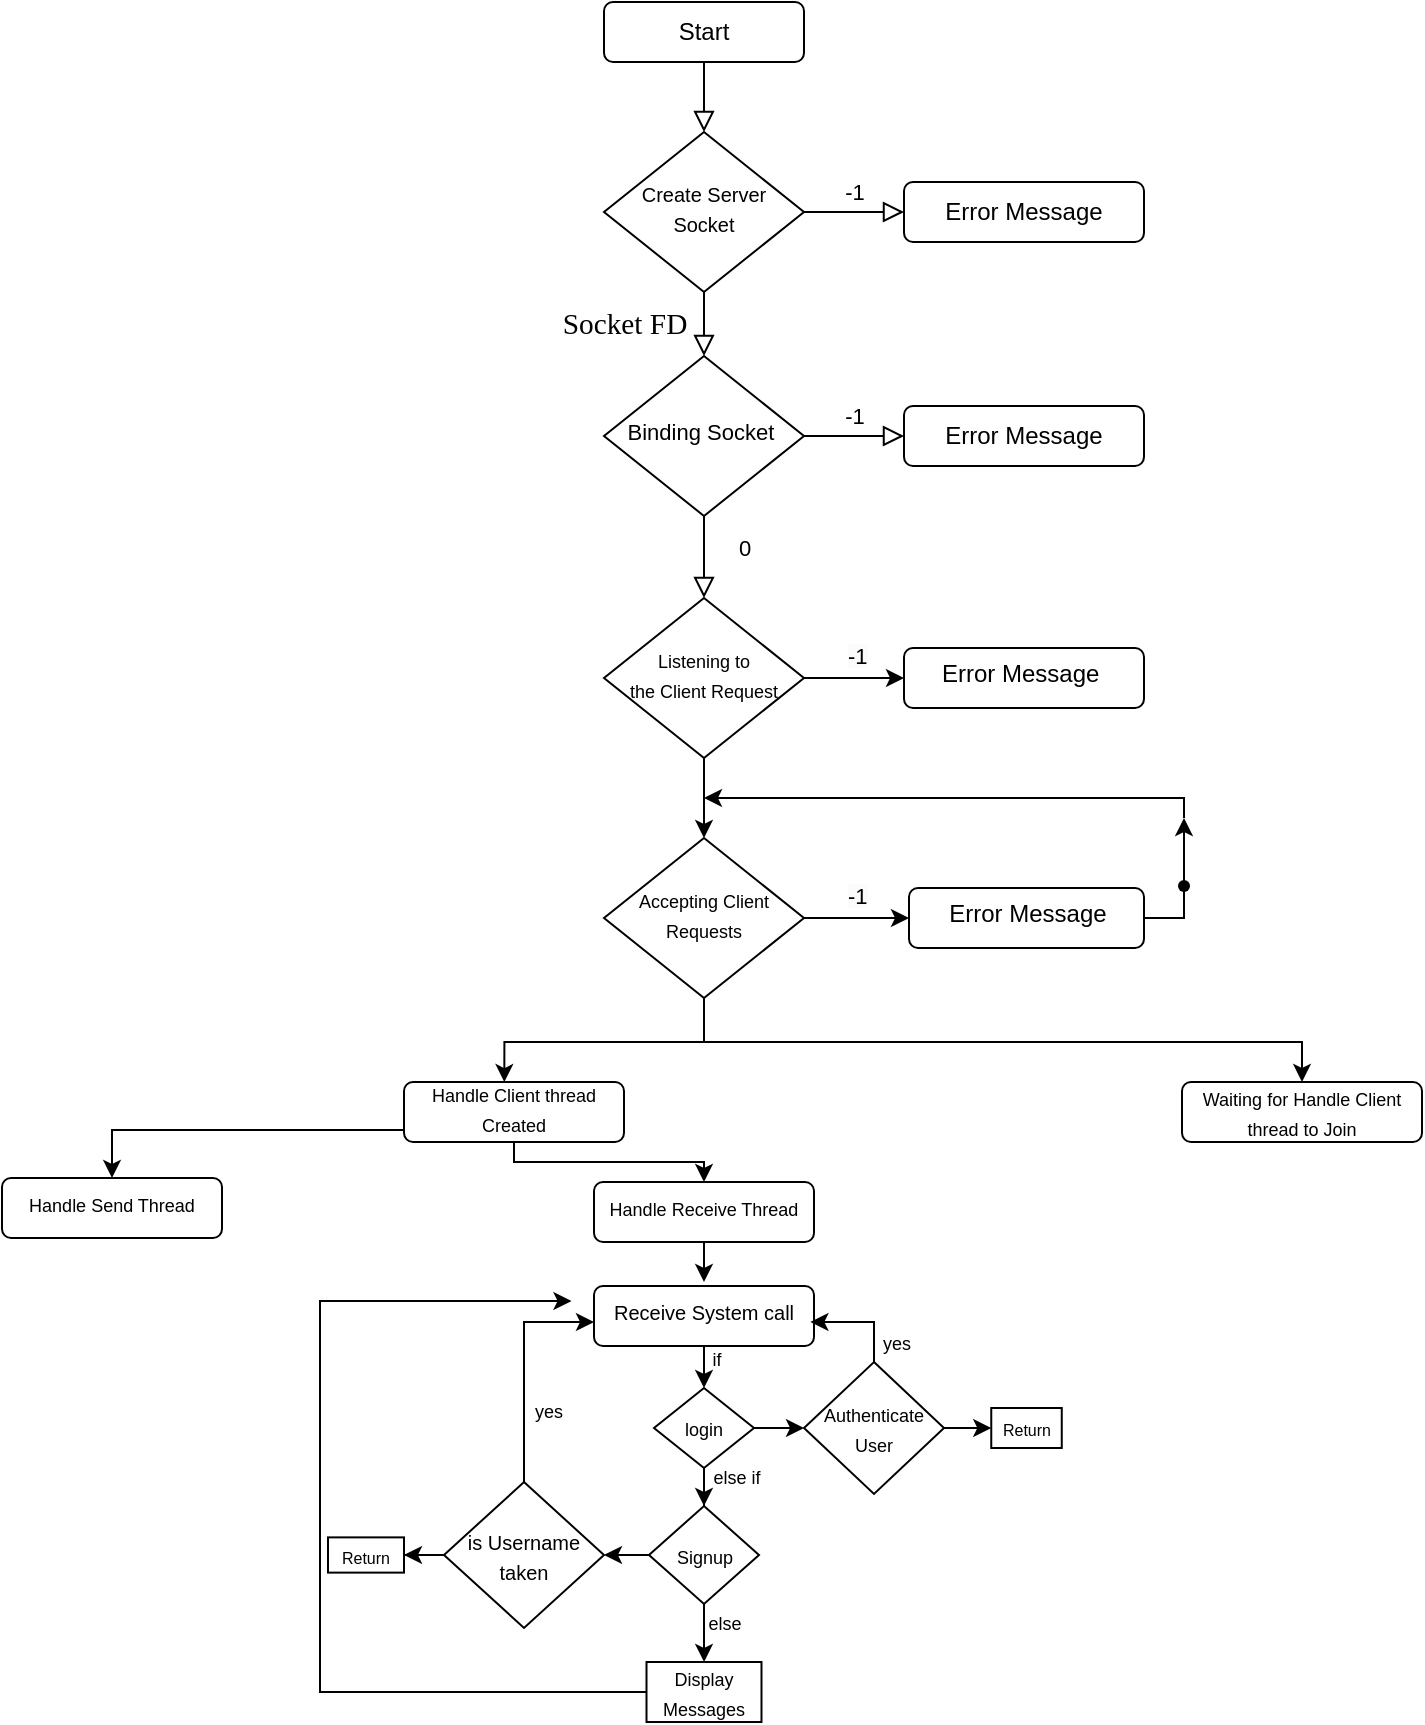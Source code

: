 <mxfile version="22.0.4" type="github">
  <diagram id="C5RBs43oDa-KdzZeNtuy" name="Page-1">
    <mxGraphModel dx="224" dy="140" grid="1" gridSize="10" guides="1" tooltips="1" connect="1" arrows="1" fold="1" page="1" pageScale="1" pageWidth="827" pageHeight="1169" math="0" shadow="0">
      <root>
        <mxCell id="WIyWlLk6GJQsqaUBKTNV-0" />
        <mxCell id="WIyWlLk6GJQsqaUBKTNV-1" parent="WIyWlLk6GJQsqaUBKTNV-0" />
        <mxCell id="WIyWlLk6GJQsqaUBKTNV-2" value="" style="rounded=0;html=1;jettySize=auto;orthogonalLoop=1;fontSize=11;endArrow=block;endFill=0;endSize=8;strokeWidth=1;shadow=0;labelBackgroundColor=none;edgeStyle=orthogonalEdgeStyle;" parent="WIyWlLk6GJQsqaUBKTNV-1" source="WIyWlLk6GJQsqaUBKTNV-3" target="WIyWlLk6GJQsqaUBKTNV-6" edge="1">
          <mxGeometry relative="1" as="geometry" />
        </mxCell>
        <mxCell id="WIyWlLk6GJQsqaUBKTNV-3" value="Start" style="rounded=1;whiteSpace=wrap;html=1;fontSize=12;glass=0;strokeWidth=1;shadow=0;" parent="WIyWlLk6GJQsqaUBKTNV-1" vertex="1">
          <mxGeometry x="331" y="2" width="100" height="30" as="geometry" />
        </mxCell>
        <mxCell id="WIyWlLk6GJQsqaUBKTNV-4" value="&lt;p style=&quot;margin:0in;font-family:Calibri;font-size:11.0pt&quot;&gt;Socket FD&lt;/p&gt;" style="rounded=0;html=1;jettySize=auto;orthogonalLoop=1;fontSize=11;endArrow=block;endFill=0;endSize=8;strokeWidth=1;shadow=0;labelBackgroundColor=none;edgeStyle=orthogonalEdgeStyle;" parent="WIyWlLk6GJQsqaUBKTNV-1" source="WIyWlLk6GJQsqaUBKTNV-6" target="WIyWlLk6GJQsqaUBKTNV-10" edge="1">
          <mxGeometry y="40" relative="1" as="geometry">
            <mxPoint as="offset" />
          </mxGeometry>
        </mxCell>
        <mxCell id="WIyWlLk6GJQsqaUBKTNV-5" value="-1" style="edgeStyle=orthogonalEdgeStyle;rounded=0;html=1;jettySize=auto;orthogonalLoop=1;fontSize=11;endArrow=block;endFill=0;endSize=8;strokeWidth=1;shadow=0;labelBackgroundColor=none;" parent="WIyWlLk6GJQsqaUBKTNV-1" source="WIyWlLk6GJQsqaUBKTNV-6" target="WIyWlLk6GJQsqaUBKTNV-7" edge="1">
          <mxGeometry y="10" relative="1" as="geometry">
            <mxPoint as="offset" />
          </mxGeometry>
        </mxCell>
        <mxCell id="WIyWlLk6GJQsqaUBKTNV-6" value="&lt;font style=&quot;font-size: 10px;&quot;&gt;Create Server Socket&lt;/font&gt;" style="rhombus;whiteSpace=wrap;html=1;shadow=0;fontFamily=Helvetica;fontSize=12;align=center;strokeWidth=1;spacing=6;spacingTop=-4;" parent="WIyWlLk6GJQsqaUBKTNV-1" vertex="1">
          <mxGeometry x="331" y="67" width="100" height="80" as="geometry" />
        </mxCell>
        <mxCell id="WIyWlLk6GJQsqaUBKTNV-7" value="Error Message" style="rounded=1;whiteSpace=wrap;html=1;fontSize=12;glass=0;strokeWidth=1;shadow=0;" parent="WIyWlLk6GJQsqaUBKTNV-1" vertex="1">
          <mxGeometry x="481" y="92" width="120" height="30" as="geometry" />
        </mxCell>
        <mxCell id="WIyWlLk6GJQsqaUBKTNV-8" value="0" style="rounded=0;html=1;jettySize=auto;orthogonalLoop=1;fontSize=11;endArrow=block;endFill=0;endSize=8;strokeWidth=1;shadow=0;labelBackgroundColor=none;edgeStyle=orthogonalEdgeStyle;entryX=0.5;entryY=0;entryDx=0;entryDy=0;" parent="WIyWlLk6GJQsqaUBKTNV-1" source="WIyWlLk6GJQsqaUBKTNV-10" target="n1alUwQBTvNdXAod-HOT-1" edge="1">
          <mxGeometry x="-0.24" y="20" relative="1" as="geometry">
            <mxPoint as="offset" />
            <mxPoint x="381" y="319" as="targetPoint" />
          </mxGeometry>
        </mxCell>
        <mxCell id="WIyWlLk6GJQsqaUBKTNV-9" value="-1" style="edgeStyle=orthogonalEdgeStyle;rounded=0;html=1;jettySize=auto;orthogonalLoop=1;fontSize=11;endArrow=block;endFill=0;endSize=8;strokeWidth=1;shadow=0;labelBackgroundColor=none;" parent="WIyWlLk6GJQsqaUBKTNV-1" source="WIyWlLk6GJQsqaUBKTNV-10" target="WIyWlLk6GJQsqaUBKTNV-12" edge="1">
          <mxGeometry x="-0.007" y="10" relative="1" as="geometry">
            <mxPoint as="offset" />
          </mxGeometry>
        </mxCell>
        <mxCell id="WIyWlLk6GJQsqaUBKTNV-10" value="&lt;font style=&quot;font-size: 11px;&quot;&gt;Binding Socket&amp;nbsp;&lt;/font&gt;" style="rhombus;whiteSpace=wrap;html=1;shadow=0;fontFamily=Helvetica;fontSize=12;align=center;strokeWidth=1;spacing=6;spacingTop=-4;" parent="WIyWlLk6GJQsqaUBKTNV-1" vertex="1">
          <mxGeometry x="331" y="179" width="100" height="80" as="geometry" />
        </mxCell>
        <mxCell id="WIyWlLk6GJQsqaUBKTNV-12" value="Error Message" style="rounded=1;whiteSpace=wrap;html=1;fontSize=12;glass=0;strokeWidth=1;shadow=0;" parent="WIyWlLk6GJQsqaUBKTNV-1" vertex="1">
          <mxGeometry x="481" y="204" width="120" height="30" as="geometry" />
        </mxCell>
        <mxCell id="n1alUwQBTvNdXAod-HOT-6" value="" style="edgeStyle=orthogonalEdgeStyle;rounded=0;orthogonalLoop=1;jettySize=auto;html=1;exitX=1;exitY=0.5;exitDx=0;exitDy=0;" edge="1" parent="WIyWlLk6GJQsqaUBKTNV-1" source="n1alUwQBTvNdXAod-HOT-1" target="n1alUwQBTvNdXAod-HOT-5">
          <mxGeometry relative="1" as="geometry">
            <mxPoint x="441" y="340" as="sourcePoint" />
          </mxGeometry>
        </mxCell>
        <mxCell id="n1alUwQBTvNdXAod-HOT-9" value="" style="edgeStyle=orthogonalEdgeStyle;rounded=0;orthogonalLoop=1;jettySize=auto;html=1;exitX=0.5;exitY=1;exitDx=0;exitDy=0;" edge="1" parent="WIyWlLk6GJQsqaUBKTNV-1" source="n1alUwQBTvNdXAod-HOT-1" target="n1alUwQBTvNdXAod-HOT-8">
          <mxGeometry relative="1" as="geometry">
            <mxPoint x="361" y="400" as="sourcePoint" />
          </mxGeometry>
        </mxCell>
        <mxCell id="n1alUwQBTvNdXAod-HOT-1" value="&lt;font style=&quot;font-size: 9px;&quot;&gt;Listening to &lt;br&gt;the Client Request&lt;/font&gt;" style="rhombus;whiteSpace=wrap;html=1;shadow=0;fontFamily=Helvetica;fontSize=12;align=center;strokeWidth=1;spacing=6;spacingTop=-4;" vertex="1" parent="WIyWlLk6GJQsqaUBKTNV-1">
          <mxGeometry x="331" y="300" width="100" height="80" as="geometry" />
        </mxCell>
        <mxCell id="n1alUwQBTvNdXAod-HOT-5" value="Error Message&amp;nbsp;" style="rounded=1;whiteSpace=wrap;html=1;shadow=0;strokeWidth=1;spacing=6;spacingTop=-4;" vertex="1" parent="WIyWlLk6GJQsqaUBKTNV-1">
          <mxGeometry x="481" y="325" width="120" height="30" as="geometry" />
        </mxCell>
        <mxCell id="n1alUwQBTvNdXAod-HOT-12" value="" style="edgeStyle=orthogonalEdgeStyle;rounded=0;orthogonalLoop=1;jettySize=auto;html=1;" edge="1" parent="WIyWlLk6GJQsqaUBKTNV-1" source="n1alUwQBTvNdXAod-HOT-8" target="n1alUwQBTvNdXAod-HOT-11">
          <mxGeometry relative="1" as="geometry" />
        </mxCell>
        <mxCell id="n1alUwQBTvNdXAod-HOT-20" value="" style="edgeStyle=orthogonalEdgeStyle;rounded=0;orthogonalLoop=1;jettySize=auto;html=1;entryX=0.456;entryY=0.001;entryDx=0;entryDy=0;entryPerimeter=0;" edge="1" parent="WIyWlLk6GJQsqaUBKTNV-1" target="n1alUwQBTvNdXAod-HOT-19">
          <mxGeometry relative="1" as="geometry">
            <mxPoint x="381" y="475" as="sourcePoint" />
            <mxPoint x="281" y="542" as="targetPoint" />
            <Array as="points">
              <mxPoint x="381" y="522" />
              <mxPoint x="281" y="522" />
            </Array>
          </mxGeometry>
        </mxCell>
        <mxCell id="n1alUwQBTvNdXAod-HOT-22" style="edgeStyle=orthogonalEdgeStyle;rounded=0;orthogonalLoop=1;jettySize=auto;html=1;exitX=0.5;exitY=1;exitDx=0;exitDy=0;entryX=0.5;entryY=0;entryDx=0;entryDy=0;" edge="1" parent="WIyWlLk6GJQsqaUBKTNV-1" source="n1alUwQBTvNdXAod-HOT-8" target="n1alUwQBTvNdXAod-HOT-24">
          <mxGeometry relative="1" as="geometry">
            <mxPoint x="591" y="684" as="targetPoint" />
            <mxPoint x="381" y="552" as="sourcePoint" />
            <Array as="points">
              <mxPoint x="381" y="522" />
              <mxPoint x="680" y="522" />
            </Array>
          </mxGeometry>
        </mxCell>
        <mxCell id="n1alUwQBTvNdXAod-HOT-8" value="&lt;font style=&quot;font-size: 9px;&quot;&gt;Accepting Client Requests&lt;/font&gt;" style="rhombus;whiteSpace=wrap;html=1;shadow=0;fontFamily=Helvetica;fontSize=12;align=center;strokeWidth=1;spacing=6;spacingTop=-4;" vertex="1" parent="WIyWlLk6GJQsqaUBKTNV-1">
          <mxGeometry x="331" y="420" width="100" height="80" as="geometry" />
        </mxCell>
        <mxCell id="n1alUwQBTvNdXAod-HOT-10" value="&lt;span style=&quot;color: rgb(0, 0, 0); font-family: Helvetica; font-size: 11px; font-style: normal; font-variant-ligatures: normal; font-variant-caps: normal; font-weight: 400; letter-spacing: normal; orphans: 2; text-align: center; text-indent: 0px; text-transform: none; widows: 2; word-spacing: 0px; -webkit-text-stroke-width: 0px; background-color: rgb(251, 251, 251); text-decoration-thickness: initial; text-decoration-style: initial; text-decoration-color: initial; float: none; display: inline !important;&quot;&gt;-1&lt;/span&gt;" style="text;whiteSpace=wrap;html=1;" vertex="1" parent="WIyWlLk6GJQsqaUBKTNV-1">
          <mxGeometry x="451" y="315" width="40" height="40" as="geometry" />
        </mxCell>
        <mxCell id="n1alUwQBTvNdXAod-HOT-17" value="" style="edgeStyle=orthogonalEdgeStyle;rounded=0;orthogonalLoop=1;jettySize=auto;html=1;" edge="1" parent="WIyWlLk6GJQsqaUBKTNV-1" source="n1alUwQBTvNdXAod-HOT-11">
          <mxGeometry relative="1" as="geometry">
            <mxPoint x="621" y="410" as="targetPoint" />
            <Array as="points">
              <mxPoint x="621" y="460" />
              <mxPoint x="621" y="410" />
            </Array>
          </mxGeometry>
        </mxCell>
        <mxCell id="n1alUwQBTvNdXAod-HOT-11" value="Error Message" style="rounded=1;whiteSpace=wrap;html=1;shadow=0;strokeWidth=1;spacing=6;spacingTop=-4;" vertex="1" parent="WIyWlLk6GJQsqaUBKTNV-1">
          <mxGeometry x="483.5" y="445" width="117.5" height="30" as="geometry" />
        </mxCell>
        <mxCell id="n1alUwQBTvNdXAod-HOT-13" value="&lt;span style=&quot;color: rgb(0, 0, 0); font-family: Helvetica; font-size: 11px; font-style: normal; font-variant-ligatures: normal; font-variant-caps: normal; font-weight: 400; letter-spacing: normal; orphans: 2; text-align: center; text-indent: 0px; text-transform: none; widows: 2; word-spacing: 0px; -webkit-text-stroke-width: 0px; background-color: rgb(251, 251, 251); text-decoration-thickness: initial; text-decoration-style: initial; text-decoration-color: initial; float: none; display: inline !important;&quot;&gt;-1&lt;/span&gt;" style="text;whiteSpace=wrap;html=1;" vertex="1" parent="WIyWlLk6GJQsqaUBKTNV-1">
          <mxGeometry x="451" y="435" width="40" height="40" as="geometry" />
        </mxCell>
        <mxCell id="n1alUwQBTvNdXAod-HOT-18" value="" style="edgeStyle=orthogonalEdgeStyle;rounded=0;orthogonalLoop=1;jettySize=auto;html=1;" edge="1" parent="WIyWlLk6GJQsqaUBKTNV-1">
          <mxGeometry relative="1" as="geometry">
            <mxPoint x="621" y="410" as="sourcePoint" />
            <mxPoint x="381" y="400" as="targetPoint" />
            <Array as="points">
              <mxPoint x="621" y="400" />
            </Array>
          </mxGeometry>
        </mxCell>
        <mxCell id="n1alUwQBTvNdXAod-HOT-16" value="" style="shape=waypoint;sketch=0;size=6;pointerEvents=1;points=[];fillColor=default;resizable=0;rotatable=0;perimeter=centerPerimeter;snapToPoint=1;rounded=1;shadow=0;strokeWidth=1;spacing=6;spacingTop=-4;" vertex="1" parent="WIyWlLk6GJQsqaUBKTNV-1">
          <mxGeometry x="611" y="434" width="20" height="20" as="geometry" />
        </mxCell>
        <mxCell id="n1alUwQBTvNdXAod-HOT-26" value="" style="edgeStyle=orthogonalEdgeStyle;rounded=0;orthogonalLoop=1;jettySize=auto;html=1;entryX=0.5;entryY=0;entryDx=0;entryDy=0;" edge="1" parent="WIyWlLk6GJQsqaUBKTNV-1" target="n1alUwQBTvNdXAod-HOT-25">
          <mxGeometry relative="1" as="geometry">
            <mxPoint x="283" y="556" as="sourcePoint" />
            <mxPoint x="64.5" y="611" as="targetPoint" />
            <Array as="points">
              <mxPoint x="283" y="566" />
              <mxPoint x="85" y="566" />
            </Array>
          </mxGeometry>
        </mxCell>
        <mxCell id="n1alUwQBTvNdXAod-HOT-45" value="" style="edgeStyle=orthogonalEdgeStyle;rounded=0;orthogonalLoop=1;jettySize=auto;html=1;exitX=0.5;exitY=1;exitDx=0;exitDy=0;entryX=0.5;entryY=0;entryDx=0;entryDy=0;" edge="1" parent="WIyWlLk6GJQsqaUBKTNV-1" source="n1alUwQBTvNdXAod-HOT-19" target="n1alUwQBTvNdXAod-HOT-38">
          <mxGeometry relative="1" as="geometry">
            <mxPoint x="271" y="632" as="sourcePoint" />
            <mxPoint x="381" y="582" as="targetPoint" />
            <Array as="points">
              <mxPoint x="286" y="582" />
              <mxPoint x="381" y="582" />
            </Array>
          </mxGeometry>
        </mxCell>
        <mxCell id="n1alUwQBTvNdXAod-HOT-19" value="&lt;font style=&quot;font-size: 9px;&quot;&gt;Handle Client thread Created&lt;/font&gt;" style="rounded=1;whiteSpace=wrap;html=1;shadow=0;strokeWidth=1;spacing=6;spacingTop=-4;" vertex="1" parent="WIyWlLk6GJQsqaUBKTNV-1">
          <mxGeometry x="231" y="542" width="110" height="30" as="geometry" />
        </mxCell>
        <mxCell id="n1alUwQBTvNdXAod-HOT-24" value="&lt;font style=&quot;font-size: 9px;&quot;&gt;Waiting for Handle Client thread to Join&lt;/font&gt;" style="rounded=1;whiteSpace=wrap;html=1;" vertex="1" parent="WIyWlLk6GJQsqaUBKTNV-1">
          <mxGeometry x="620" y="542" width="120" height="30" as="geometry" />
        </mxCell>
        <mxCell id="n1alUwQBTvNdXAod-HOT-25" value="&lt;font style=&quot;font-size: 9px;&quot;&gt;Handle Send Thread&lt;/font&gt;" style="rounded=1;whiteSpace=wrap;html=1;shadow=0;strokeWidth=1;spacing=6;spacingTop=-4;" vertex="1" parent="WIyWlLk6GJQsqaUBKTNV-1">
          <mxGeometry x="30" y="590" width="110" height="30" as="geometry" />
        </mxCell>
        <mxCell id="n1alUwQBTvNdXAod-HOT-33" value="" style="edgeStyle=orthogonalEdgeStyle;rounded=0;orthogonalLoop=1;jettySize=auto;html=1;" edge="1" parent="WIyWlLk6GJQsqaUBKTNV-1" source="n1alUwQBTvNdXAod-HOT-28" target="n1alUwQBTvNdXAod-HOT-31">
          <mxGeometry relative="1" as="geometry" />
        </mxCell>
        <mxCell id="n1alUwQBTvNdXAod-HOT-28" value="&lt;font size=&quot;1&quot;&gt;Receive System call&lt;/font&gt;" style="rounded=1;whiteSpace=wrap;html=1;shadow=0;strokeWidth=1;spacing=6;spacingTop=-4;" vertex="1" parent="WIyWlLk6GJQsqaUBKTNV-1">
          <mxGeometry x="326" y="644" width="110" height="30" as="geometry" />
        </mxCell>
        <mxCell id="n1alUwQBTvNdXAod-HOT-37" value="" style="edgeStyle=orthogonalEdgeStyle;rounded=0;orthogonalLoop=1;jettySize=auto;html=1;" edge="1" parent="WIyWlLk6GJQsqaUBKTNV-1" source="n1alUwQBTvNdXAod-HOT-31" target="n1alUwQBTvNdXAod-HOT-36">
          <mxGeometry relative="1" as="geometry" />
        </mxCell>
        <mxCell id="n1alUwQBTvNdXAod-HOT-53" value="" style="edgeStyle=orthogonalEdgeStyle;rounded=0;orthogonalLoop=1;jettySize=auto;html=1;" edge="1" parent="WIyWlLk6GJQsqaUBKTNV-1" source="n1alUwQBTvNdXAod-HOT-31" target="n1alUwQBTvNdXAod-HOT-52">
          <mxGeometry relative="1" as="geometry" />
        </mxCell>
        <mxCell id="n1alUwQBTvNdXAod-HOT-31" value="&lt;font style=&quot;font-size: 9px;&quot;&gt;login&lt;/font&gt;" style="rhombus;whiteSpace=wrap;html=1;" vertex="1" parent="WIyWlLk6GJQsqaUBKTNV-1">
          <mxGeometry x="356" y="695" width="50" height="40" as="geometry" />
        </mxCell>
        <mxCell id="n1alUwQBTvNdXAod-HOT-34" value="&lt;font style=&quot;font-size: 9px;&quot;&gt;if&lt;/font&gt;" style="text;html=1;align=center;verticalAlign=middle;resizable=0;points=[];autosize=1;strokeColor=none;fillColor=none;" vertex="1" parent="WIyWlLk6GJQsqaUBKTNV-1">
          <mxGeometry x="372" y="665" width="30" height="30" as="geometry" />
        </mxCell>
        <mxCell id="n1alUwQBTvNdXAod-HOT-50" value="" style="edgeStyle=orthogonalEdgeStyle;rounded=0;orthogonalLoop=1;jettySize=auto;html=1;" edge="1" parent="WIyWlLk6GJQsqaUBKTNV-1" source="n1alUwQBTvNdXAod-HOT-36" target="n1alUwQBTvNdXAod-HOT-49">
          <mxGeometry relative="1" as="geometry" />
        </mxCell>
        <mxCell id="n1alUwQBTvNdXAod-HOT-59" value="" style="edgeStyle=orthogonalEdgeStyle;rounded=0;orthogonalLoop=1;jettySize=auto;html=1;" edge="1" parent="WIyWlLk6GJQsqaUBKTNV-1" source="n1alUwQBTvNdXAod-HOT-36" target="n1alUwQBTvNdXAod-HOT-58">
          <mxGeometry relative="1" as="geometry" />
        </mxCell>
        <mxCell id="n1alUwQBTvNdXAod-HOT-36" value="&lt;font style=&quot;font-size: 9px;&quot;&gt;Signup&lt;/font&gt;" style="rhombus;whiteSpace=wrap;html=1;" vertex="1" parent="WIyWlLk6GJQsqaUBKTNV-1">
          <mxGeometry x="353.5" y="754" width="55" height="49" as="geometry" />
        </mxCell>
        <mxCell id="n1alUwQBTvNdXAod-HOT-44" value="" style="edgeStyle=orthogonalEdgeStyle;rounded=0;orthogonalLoop=1;jettySize=auto;html=1;" edge="1" parent="WIyWlLk6GJQsqaUBKTNV-1" source="n1alUwQBTvNdXAod-HOT-38">
          <mxGeometry relative="1" as="geometry">
            <mxPoint x="381" y="642" as="targetPoint" />
            <Array as="points">
              <mxPoint x="381" y="642" />
            </Array>
          </mxGeometry>
        </mxCell>
        <mxCell id="n1alUwQBTvNdXAod-HOT-38" value="&lt;font style=&quot;font-size: 9px;&quot;&gt;Handle Receive Thread&lt;/font&gt;" style="rounded=1;whiteSpace=wrap;html=1;shadow=0;strokeWidth=1;spacing=6;spacingTop=-4;" vertex="1" parent="WIyWlLk6GJQsqaUBKTNV-1">
          <mxGeometry x="326" y="592" width="110" height="30" as="geometry" />
        </mxCell>
        <mxCell id="n1alUwQBTvNdXAod-HOT-47" value="&lt;font style=&quot;font-size: 9px;&quot;&gt;else if&lt;/font&gt;" style="text;html=1;align=center;verticalAlign=middle;resizable=0;points=[];autosize=1;strokeColor=none;fillColor=none;" vertex="1" parent="WIyWlLk6GJQsqaUBKTNV-1">
          <mxGeometry x="372" y="724" width="50" height="30" as="geometry" />
        </mxCell>
        <mxCell id="n1alUwQBTvNdXAod-HOT-64" value="" style="edgeStyle=orthogonalEdgeStyle;rounded=0;orthogonalLoop=1;jettySize=auto;html=1;entryX=0;entryY=0.25;entryDx=0;entryDy=0;exitX=0;exitY=0.5;exitDx=0;exitDy=0;" edge="1" parent="WIyWlLk6GJQsqaUBKTNV-1" source="n1alUwQBTvNdXAod-HOT-49">
          <mxGeometry relative="1" as="geometry">
            <mxPoint x="341" y="847.022" as="sourcePoint" />
            <mxPoint x="314.75" y="651.5" as="targetPoint" />
            <Array as="points">
              <mxPoint x="189" y="847" />
              <mxPoint x="189" y="652" />
            </Array>
          </mxGeometry>
        </mxCell>
        <mxCell id="n1alUwQBTvNdXAod-HOT-49" value="&lt;font style=&quot;font-size: 9px;&quot;&gt;Display Messages&lt;/font&gt;" style="rounded=0;whiteSpace=wrap;html=1;" vertex="1" parent="WIyWlLk6GJQsqaUBKTNV-1">
          <mxGeometry x="352.25" y="832" width="57.5" height="30" as="geometry" />
        </mxCell>
        <mxCell id="n1alUwQBTvNdXAod-HOT-51" value="&lt;font style=&quot;font-size: 9px;&quot;&gt;else&lt;/font&gt;" style="text;html=1;align=center;verticalAlign=middle;resizable=0;points=[];autosize=1;strokeColor=none;fillColor=none;" vertex="1" parent="WIyWlLk6GJQsqaUBKTNV-1">
          <mxGeometry x="371" y="797" width="40" height="30" as="geometry" />
        </mxCell>
        <mxCell id="n1alUwQBTvNdXAod-HOT-55" value="" style="edgeStyle=orthogonalEdgeStyle;rounded=0;orthogonalLoop=1;jettySize=auto;html=1;entryX=0.984;entryY=0.633;entryDx=0;entryDy=0;entryPerimeter=0;" edge="1" parent="WIyWlLk6GJQsqaUBKTNV-1" source="n1alUwQBTvNdXAod-HOT-52" target="n1alUwQBTvNdXAod-HOT-28">
          <mxGeometry relative="1" as="geometry">
            <mxPoint x="441" y="662" as="targetPoint" />
            <Array as="points">
              <mxPoint x="466" y="662" />
              <mxPoint x="434" y="662" />
            </Array>
          </mxGeometry>
        </mxCell>
        <mxCell id="n1alUwQBTvNdXAod-HOT-57" value="" style="edgeStyle=orthogonalEdgeStyle;rounded=0;orthogonalLoop=1;jettySize=auto;html=1;" edge="1" parent="WIyWlLk6GJQsqaUBKTNV-1" source="n1alUwQBTvNdXAod-HOT-52" target="n1alUwQBTvNdXAod-HOT-56">
          <mxGeometry relative="1" as="geometry" />
        </mxCell>
        <mxCell id="n1alUwQBTvNdXAod-HOT-52" value="&lt;p style=&quot;line-height: 100%;&quot;&gt;&lt;/p&gt;&lt;div style=&quot;&quot;&gt;&lt;span style=&quot;background-color: initial;&quot;&gt;&lt;font style=&quot;font-size: 9px;&quot;&gt;Authenticate User&lt;/font&gt;&lt;/span&gt;&lt;/div&gt;&lt;p&gt;&lt;/p&gt;" style="rhombus;whiteSpace=wrap;html=1;align=center;" vertex="1" parent="WIyWlLk6GJQsqaUBKTNV-1">
          <mxGeometry x="431" y="682" width="70" height="66" as="geometry" />
        </mxCell>
        <mxCell id="n1alUwQBTvNdXAod-HOT-56" value="&lt;font style=&quot;font-size: 8px;&quot;&gt;Return&lt;/font&gt;" style="whiteSpace=wrap;html=1;" vertex="1" parent="WIyWlLk6GJQsqaUBKTNV-1">
          <mxGeometry x="524.63" y="705" width="35.25" height="20" as="geometry" />
        </mxCell>
        <mxCell id="n1alUwQBTvNdXAod-HOT-60" value="" style="edgeStyle=orthogonalEdgeStyle;rounded=0;orthogonalLoop=1;jettySize=auto;html=1;" edge="1" parent="WIyWlLk6GJQsqaUBKTNV-1" source="n1alUwQBTvNdXAod-HOT-58" target="n1alUwQBTvNdXAod-HOT-28">
          <mxGeometry relative="1" as="geometry">
            <Array as="points">
              <mxPoint x="291" y="662" />
            </Array>
          </mxGeometry>
        </mxCell>
        <mxCell id="n1alUwQBTvNdXAod-HOT-66" value="" style="edgeStyle=orthogonalEdgeStyle;rounded=0;orthogonalLoop=1;jettySize=auto;html=1;" edge="1" parent="WIyWlLk6GJQsqaUBKTNV-1" source="n1alUwQBTvNdXAod-HOT-58" target="n1alUwQBTvNdXAod-HOT-65">
          <mxGeometry relative="1" as="geometry" />
        </mxCell>
        <mxCell id="n1alUwQBTvNdXAod-HOT-58" value="&lt;font size=&quot;1&quot;&gt;is Username taken&lt;/font&gt;" style="rhombus;whiteSpace=wrap;html=1;" vertex="1" parent="WIyWlLk6GJQsqaUBKTNV-1">
          <mxGeometry x="251" y="742" width="80" height="73" as="geometry" />
        </mxCell>
        <mxCell id="n1alUwQBTvNdXAod-HOT-61" value="&lt;font style=&quot;font-size: 9px;&quot;&gt;yes&lt;/font&gt;" style="text;html=1;align=center;verticalAlign=middle;resizable=0;points=[];autosize=1;strokeColor=none;fillColor=none;" vertex="1" parent="WIyWlLk6GJQsqaUBKTNV-1">
          <mxGeometry x="457" y="657" width="40" height="30" as="geometry" />
        </mxCell>
        <mxCell id="n1alUwQBTvNdXAod-HOT-62" value="&lt;font style=&quot;font-size: 9px;&quot;&gt;yes&lt;/font&gt;" style="text;html=1;align=center;verticalAlign=middle;resizable=0;points=[];autosize=1;strokeColor=none;fillColor=none;" vertex="1" parent="WIyWlLk6GJQsqaUBKTNV-1">
          <mxGeometry x="283" y="691" width="40" height="30" as="geometry" />
        </mxCell>
        <mxCell id="n1alUwQBTvNdXAod-HOT-65" value="&lt;font style=&quot;font-size: 8px;&quot;&gt;Return&lt;/font&gt;" style="whiteSpace=wrap;html=1;align=center;" vertex="1" parent="WIyWlLk6GJQsqaUBKTNV-1">
          <mxGeometry x="193" y="769.69" width="38" height="17.62" as="geometry" />
        </mxCell>
      </root>
    </mxGraphModel>
  </diagram>
</mxfile>
